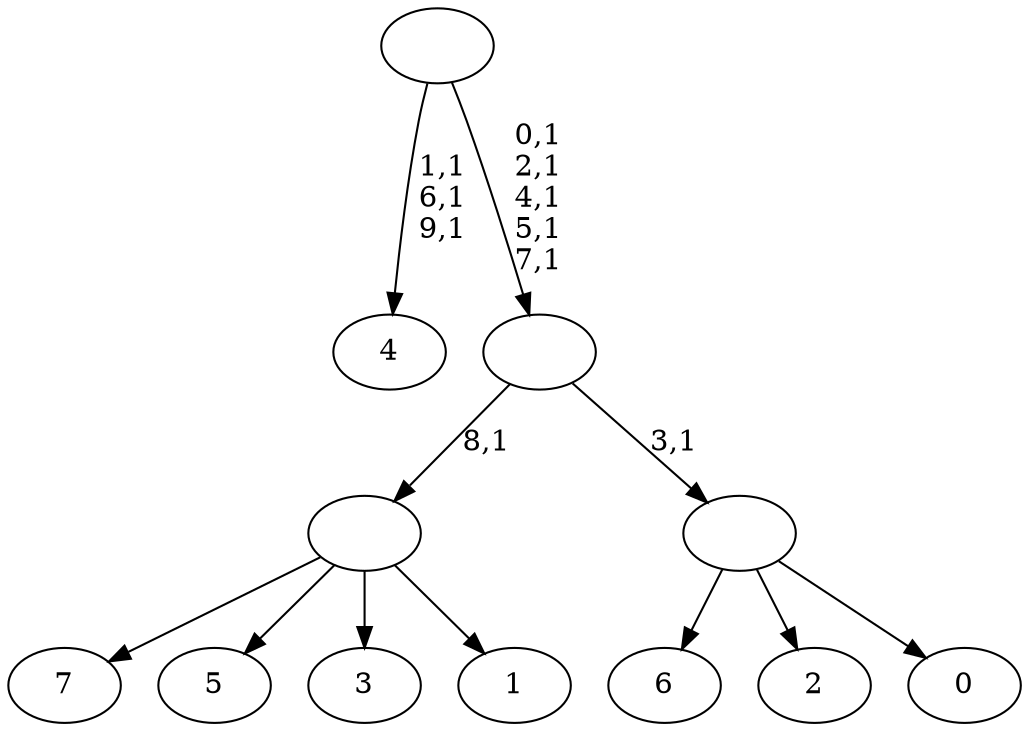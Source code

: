 digraph T {
	18 [label="7"]
	17 [label="6"]
	16 [label="5"]
	15 [label="4"]
	11 [label="3"]
	10 [label="2"]
	9 [label="1"]
	8 [label=""]
	7 [label="0"]
	6 [label=""]
	5 [label=""]
	0 [label=""]
	8 -> 18 [label=""]
	8 -> 16 [label=""]
	8 -> 11 [label=""]
	8 -> 9 [label=""]
	6 -> 17 [label=""]
	6 -> 10 [label=""]
	6 -> 7 [label=""]
	5 -> 8 [label="8,1"]
	5 -> 6 [label="3,1"]
	0 -> 5 [label="0,1\n2,1\n4,1\n5,1\n7,1"]
	0 -> 15 [label="1,1\n6,1\n9,1"]
}
